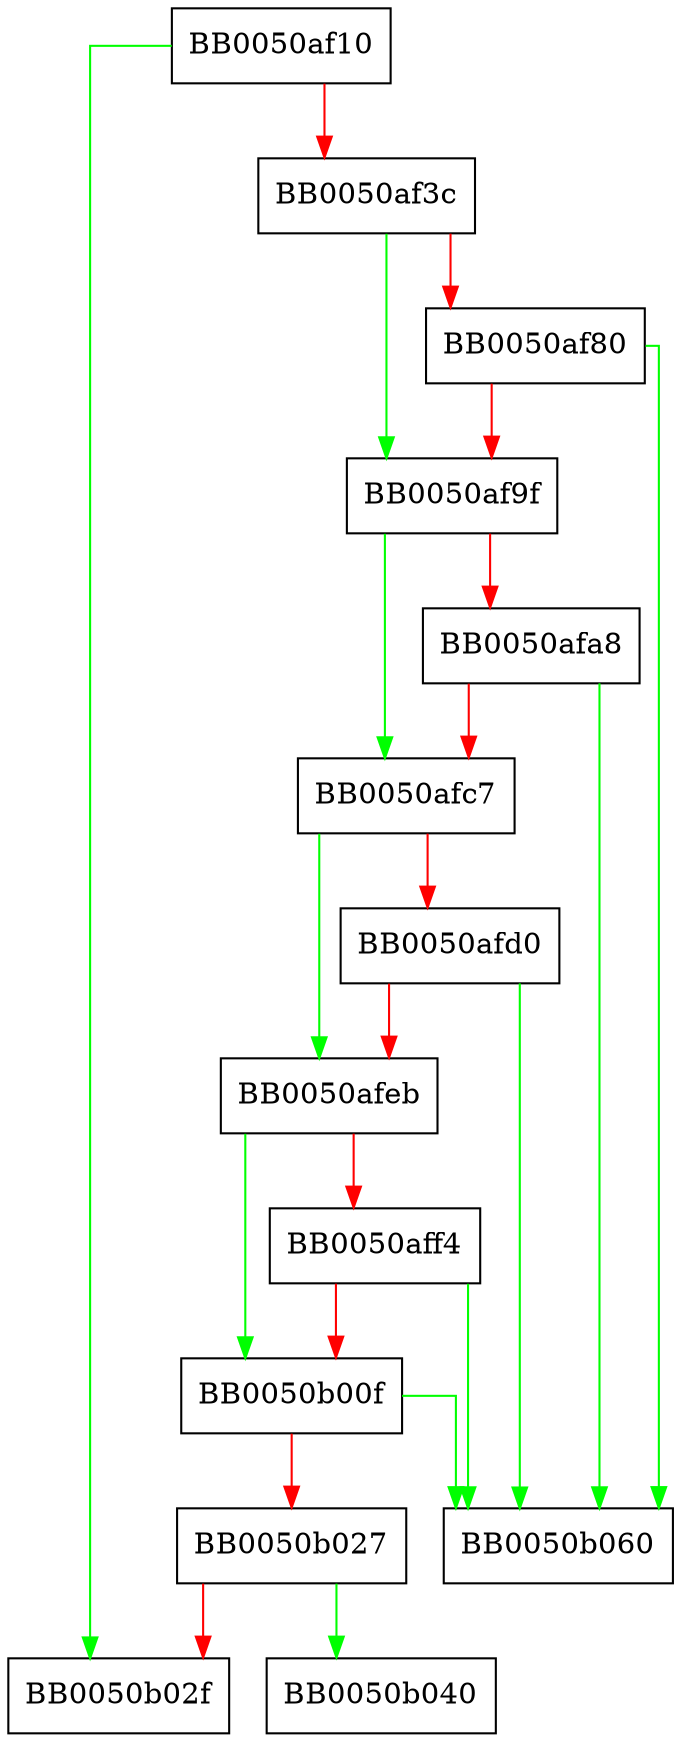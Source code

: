 digraph ossl_qlog_new {
  node [shape="box"];
  graph [splines=ortho];
  BB0050af10 -> BB0050b02f [color="green"];
  BB0050af10 -> BB0050af3c [color="red"];
  BB0050af3c -> BB0050af9f [color="green"];
  BB0050af3c -> BB0050af80 [color="red"];
  BB0050af80 -> BB0050b060 [color="green"];
  BB0050af80 -> BB0050af9f [color="red"];
  BB0050af9f -> BB0050afc7 [color="green"];
  BB0050af9f -> BB0050afa8 [color="red"];
  BB0050afa8 -> BB0050b060 [color="green"];
  BB0050afa8 -> BB0050afc7 [color="red"];
  BB0050afc7 -> BB0050afeb [color="green"];
  BB0050afc7 -> BB0050afd0 [color="red"];
  BB0050afd0 -> BB0050b060 [color="green"];
  BB0050afd0 -> BB0050afeb [color="red"];
  BB0050afeb -> BB0050b00f [color="green"];
  BB0050afeb -> BB0050aff4 [color="red"];
  BB0050aff4 -> BB0050b060 [color="green"];
  BB0050aff4 -> BB0050b00f [color="red"];
  BB0050b00f -> BB0050b060 [color="green"];
  BB0050b00f -> BB0050b027 [color="red"];
  BB0050b027 -> BB0050b040 [color="green"];
  BB0050b027 -> BB0050b02f [color="red"];
}